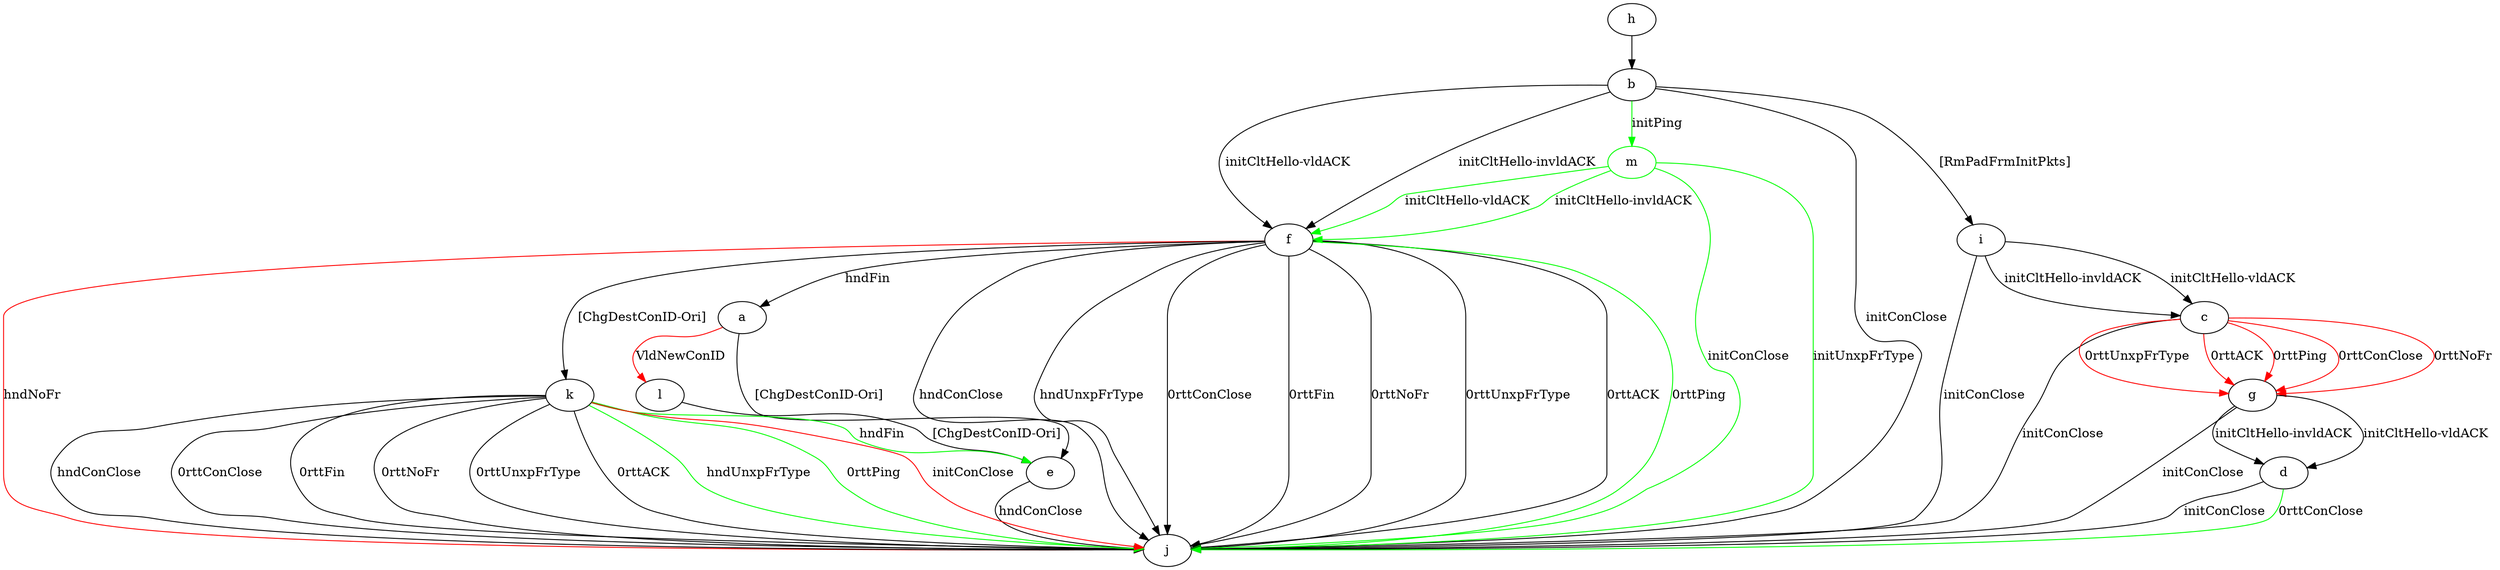 digraph "" {
	a -> e	[key=0,
		label="[ChgDestConID-Ori] "];
	a -> l	[key=0,
		color=red,
		label="VldNewConID "];
	b -> f	[key=0,
		label="initCltHello-vldACK "];
	b -> f	[key=1,
		label="initCltHello-invldACK "];
	b -> i	[key=0,
		label="[RmPadFrmInitPkts] "];
	b -> j	[key=0,
		label="initConClose "];
	m	[color=green];
	b -> m	[key=0,
		color=green,
		label="initPing "];
	c -> g	[key=0,
		color=red,
		label="0rttPing "];
	c -> g	[key=1,
		color=red,
		label="0rttConClose "];
	c -> g	[key=2,
		color=red,
		label="0rttNoFr "];
	c -> g	[key=3,
		color=red,
		label="0rttUnxpFrType "];
	c -> g	[key=4,
		color=red,
		label="0rttACK "];
	c -> j	[key=0,
		label="initConClose "];
	d -> j	[key=0,
		label="initConClose "];
	d -> j	[key=1,
		color=green,
		label="0rttConClose "];
	e -> j	[key=0,
		label="hndConClose "];
	f -> a	[key=0,
		label="hndFin "];
	f -> j	[key=0,
		label="hndConClose "];
	f -> j	[key=1,
		label="hndUnxpFrType "];
	f -> j	[key=2,
		label="0rttConClose "];
	f -> j	[key=3,
		label="0rttFin "];
	f -> j	[key=4,
		label="0rttNoFr "];
	f -> j	[key=5,
		label="0rttUnxpFrType "];
	f -> j	[key=6,
		label="0rttACK "];
	f -> j	[key=7,
		color=green,
		label="0rttPing "];
	f -> j	[key=8,
		color=red,
		label="hndNoFr "];
	f -> k	[key=0,
		label="[ChgDestConID-Ori] "];
	g -> d	[key=0,
		label="initCltHello-vldACK "];
	g -> d	[key=1,
		label="initCltHello-invldACK "];
	g -> j	[key=0,
		label="initConClose "];
	h -> b	[key=0];
	i -> c	[key=0,
		label="initCltHello-vldACK "];
	i -> c	[key=1,
		label="initCltHello-invldACK "];
	i -> j	[key=0,
		label="initConClose "];
	k -> e	[key=0,
		color=green,
		label="hndFin "];
	k -> j	[key=0,
		label="hndConClose "];
	k -> j	[key=1,
		label="0rttConClose "];
	k -> j	[key=2,
		label="0rttFin "];
	k -> j	[key=3,
		label="0rttNoFr "];
	k -> j	[key=4,
		label="0rttUnxpFrType "];
	k -> j	[key=5,
		label="0rttACK "];
	k -> j	[key=6,
		color=green,
		label="hndUnxpFrType "];
	k -> j	[key=7,
		color=green,
		label="0rttPing "];
	k -> j	[key=8,
		color=red,
		label="initConClose "];
	l -> e	[key=0,
		label="[ChgDestConID-Ori] "];
	m -> f	[key=0,
		color=green,
		label="initCltHello-vldACK "];
	m -> f	[key=1,
		color=green,
		label="initCltHello-invldACK "];
	m -> j	[key=0,
		color=green,
		label="initConClose "];
	m -> j	[key=1,
		color=green,
		label="initUnxpFrType "];
}
